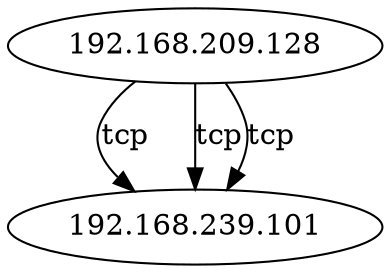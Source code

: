 digraph ZeekTraffic {
    "192.168.239.101" [degree = 3, in_degree = 3, out_degree = 0, activity_score = 0.27, total_connections = 3];
    "192.168.209.128" [degree = 3, in_degree = 0, out_degree = 3, activity_score = 0.27, total_connections = 3];
    "192.168.209.128" -> "192.168.239.101" [label = "tcp", resp_ip_bytes = "40", orig_ip_bytes = "60", protocol = "tcp", orig_pkts = "1", timestamp = "1747404580.559597", local_resp = "true", src_port = "51758", service = "-", dst_port = "443", conn_state = "REJ", resp_bytes = "0", local_orig = "true", history = "Sr", orig_bytes = "0", resp_pkts = "1"];
    "192.168.209.128" -> "192.168.239.101" [label = "tcp", resp_ip_bytes = "40", orig_ip_bytes = "60", protocol = "tcp", orig_pkts = "1", timestamp = "1747404581.630291", local_resp = "true", src_port = "51770", service = "-", dst_port = "443", conn_state = "REJ", resp_bytes = "0", local_orig = "true", history = "Sr", orig_bytes = "0", resp_pkts = "1"];
    "192.168.209.128" -> "192.168.239.101" [label = "tcp", resp_ip_bytes = "60", orig_ip_bytes = "100", protocol = "tcp", orig_pkts = "2", timestamp = "1747404583.600427", local_resp = "true", src_port = "60062", service = "-", dst_port = "80", conn_state = "RSTO", resp_bytes = "0", local_orig = "true", history = "ShR", orig_bytes = "0", resp_pkts = "1"];
}
